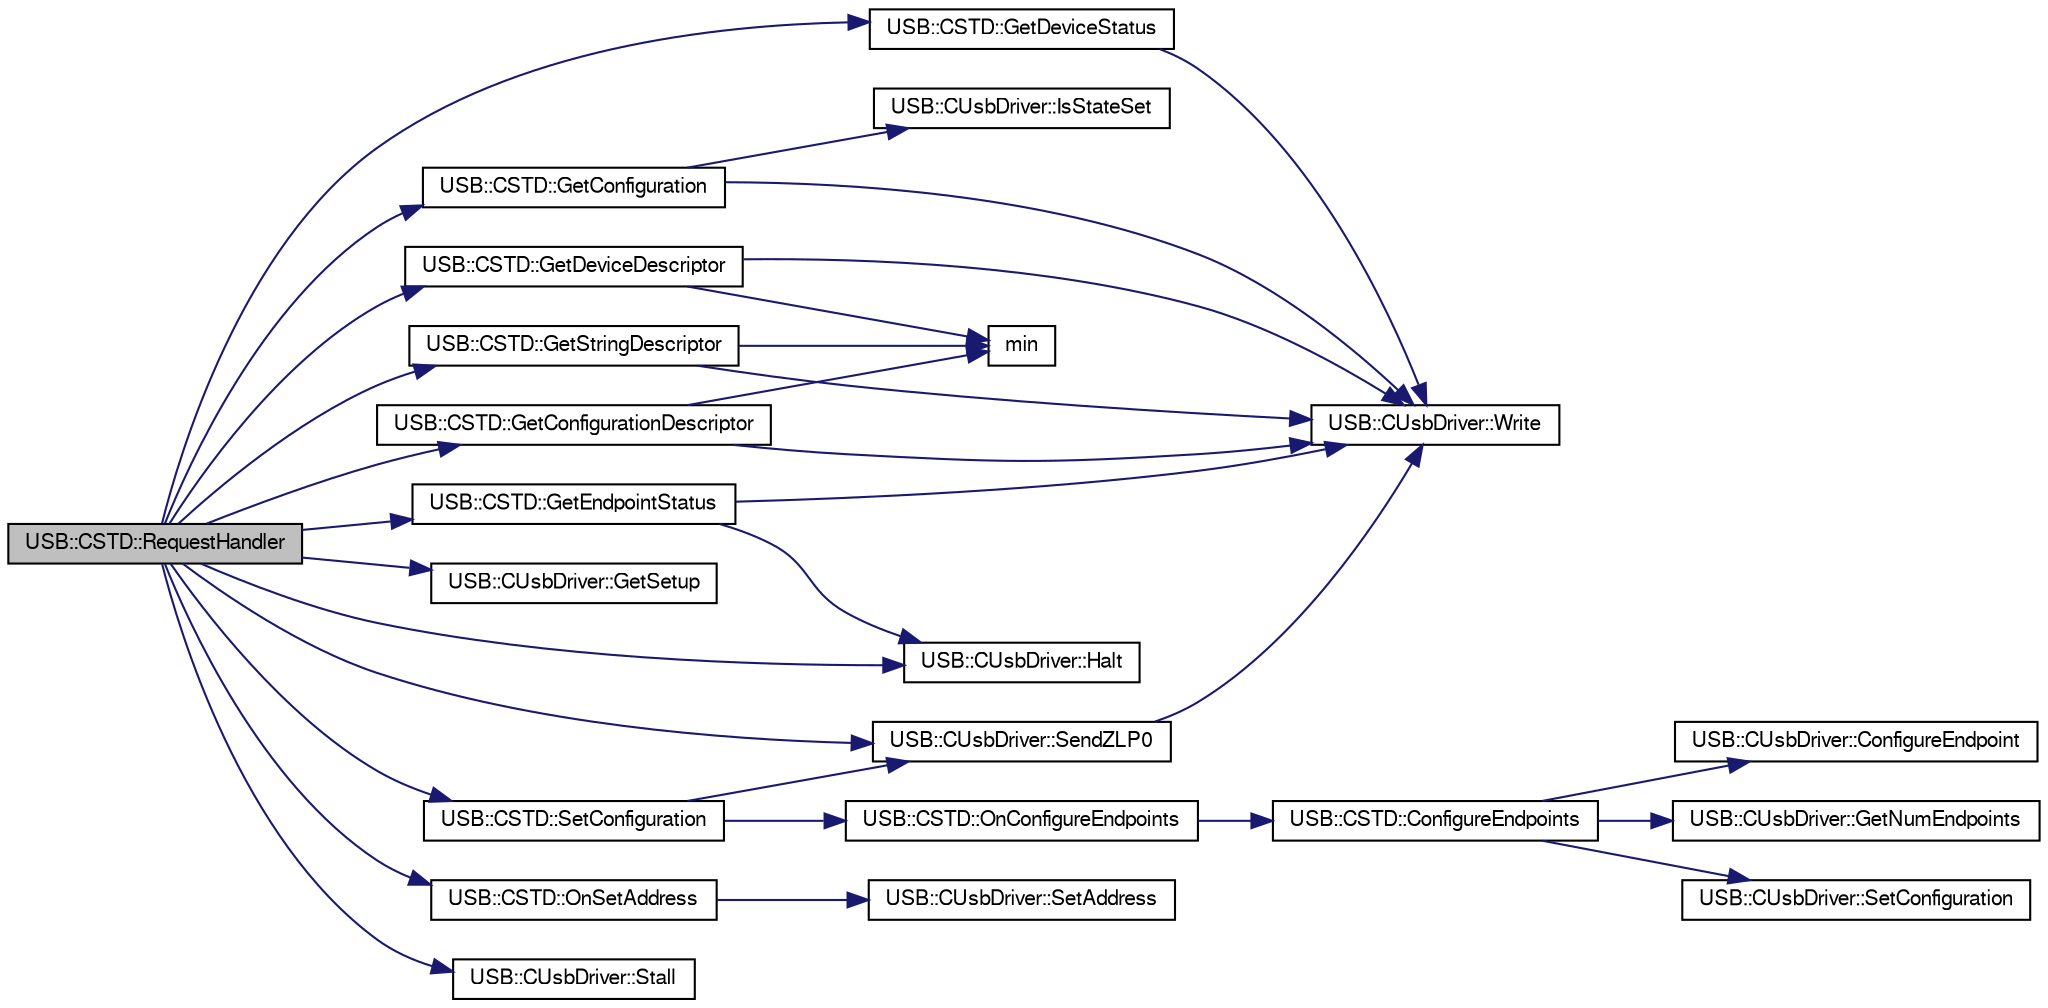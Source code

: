 digraph G
{
  bgcolor="transparent";
  edge [fontname="FreeSans",fontsize=10,labelfontname="FreeSans",labelfontsize=10];
  node [fontname="FreeSans",fontsize=10,shape=record];
  rankdir=LR;
  Node1 [label="USB::CSTD::RequestHandler",height=0.2,width=0.4,color="black", fillcolor="grey75", style="filled" fontcolor="black"];
  Node1 -> Node2 [color="midnightblue",fontsize=10,style="solid",fontname="FreeSans"];
  Node2 [label="USB::CSTD::GetConfiguration",height=0.2,width=0.4,color="black",URL="$class_u_s_b_1_1_c_s_t_d.html#438c2fb166291bba11741e1d158b6df3",tooltip="Sends the currently selected configuration to the host."];
  Node2 -> Node3 [color="midnightblue",fontsize=10,style="solid",fontname="FreeSans"];
  Node3 [label="USB::CUsbDriver::IsStateSet",height=0.2,width=0.4,color="black",URL="$class_u_s_b_1_1_c_usb_driver.html#ba060d49b6d1b7150245405dec92a2e2",tooltip="Poll the status of flags in dStatus register."];
  Node2 -> Node4 [color="midnightblue",fontsize=10,style="solid",fontname="FreeSans"];
  Node4 [label="USB::CUsbDriver::Write",height=0.2,width=0.4,color="black",URL="$class_u_s_b_1_1_c_usb_driver.html#4e5d4071c6c408307960ddd082ee7936",tooltip="Sends data through an USB endpoint."];
  Node1 -> Node5 [color="midnightblue",fontsize=10,style="solid",fontname="FreeSans"];
  Node5 [label="USB::CSTD::GetConfigurationDescriptor",height=0.2,width=0.4,color="black",URL="$class_u_s_b_1_1_c_s_t_d.html#c1a2be83c099f8a4773758d379346fca",tooltip="Sends the configuration descriptor to the host."];
  Node5 -> Node6 [color="midnightblue",fontsize=10,style="solid",fontname="FreeSans"];
  Node6 [label="min",height=0.2,width=0.4,color="black",URL="$common_8h.html#97a6b31fa879f6c56a1122dcf6b25dfe"];
  Node5 -> Node4 [color="midnightblue",fontsize=10,style="solid",fontname="FreeSans"];
  Node1 -> Node7 [color="midnightblue",fontsize=10,style="solid",fontname="FreeSans"];
  Node7 [label="USB::CSTD::GetDeviceDescriptor",height=0.2,width=0.4,color="black",URL="$class_u_s_b_1_1_c_s_t_d.html#64390a146f8b0a0f8b59071730ced8d1",tooltip="Sends the device descriptor to the host."];
  Node7 -> Node6 [color="midnightblue",fontsize=10,style="solid",fontname="FreeSans"];
  Node7 -> Node4 [color="midnightblue",fontsize=10,style="solid",fontname="FreeSans"];
  Node1 -> Node8 [color="midnightblue",fontsize=10,style="solid",fontname="FreeSans"];
  Node8 [label="USB::CSTD::GetDeviceStatus",height=0.2,width=0.4,color="black",URL="$class_u_s_b_1_1_c_s_t_d.html#85d8b67da9e0c9b66500b7fd453d7ddd",tooltip="Sends the current device status to the host."];
  Node8 -> Node4 [color="midnightblue",fontsize=10,style="solid",fontname="FreeSans"];
  Node1 -> Node9 [color="midnightblue",fontsize=10,style="solid",fontname="FreeSans"];
  Node9 [label="USB::CSTD::GetEndpointStatus",height=0.2,width=0.4,color="black",URL="$class_u_s_b_1_1_c_s_t_d.html#f7dbc7bff8bf0f567b2935c05384e920",tooltip="Sends the current status of specified endpoint to the host."];
  Node9 -> Node10 [color="midnightblue",fontsize=10,style="solid",fontname="FreeSans"];
  Node10 [label="USB::CUsbDriver::Halt",height=0.2,width=0.4,color="black",URL="$class_u_s_b_1_1_c_usb_driver.html#3109e130f7d149e66b9a75fb650736e2",tooltip="Clears, sets or retrieves the halt state of the specified endpoint."];
  Node9 -> Node4 [color="midnightblue",fontsize=10,style="solid",fontname="FreeSans"];
  Node1 -> Node11 [color="midnightblue",fontsize=10,style="solid",fontname="FreeSans"];
  Node11 [label="USB::CUsbDriver::GetSetup",height=0.2,width=0.4,color="black",URL="$class_u_s_b_1_1_c_usb_driver.html#e0c4391c9504d8acb41c103693f7da24",tooltip="Returns a pointer to the last received SETUP request."];
  Node1 -> Node12 [color="midnightblue",fontsize=10,style="solid",fontname="FreeSans"];
  Node12 [label="USB::CSTD::GetStringDescriptor",height=0.2,width=0.4,color="black",URL="$class_u_s_b_1_1_c_s_t_d.html#1f7d664b3ca71f74cab096f6913e4b56",tooltip="Sends the specified string descriptor to the host."];
  Node12 -> Node6 [color="midnightblue",fontsize=10,style="solid",fontname="FreeSans"];
  Node12 -> Node4 [color="midnightblue",fontsize=10,style="solid",fontname="FreeSans"];
  Node1 -> Node10 [color="midnightblue",fontsize=10,style="solid",fontname="FreeSans"];
  Node1 -> Node13 [color="midnightblue",fontsize=10,style="solid",fontname="FreeSans"];
  Node13 [label="USB::CSTD::OnSetAddress",height=0.2,width=0.4,color="black",URL="$class_u_s_b_1_1_c_s_t_d.html#38c657e553bedea1b2930c2e1fff20d7",tooltip="Callback for the SetAddress usb request."];
  Node13 -> Node14 [color="midnightblue",fontsize=10,style="solid",fontname="FreeSans"];
  Node14 [label="USB::CUsbDriver::SetAddress",height=0.2,width=0.4,color="black",URL="$class_u_s_b_1_1_c_usb_driver.html#4ac664ad2530ff764689a0f8eb7210d2",tooltip="Sets the device address using the last received SETUP packet."];
  Node1 -> Node15 [color="midnightblue",fontsize=10,style="solid",fontname="FreeSans"];
  Node15 [label="USB::CUsbDriver::SendZLP0",height=0.2,width=0.4,color="black",URL="$class_u_s_b_1_1_c_usb_driver.html#3ed84ed3241def4a815480197c8c377c",tooltip="Sends a Zero-Length Packet (ZLP) through the Control endpoint 0."];
  Node15 -> Node4 [color="midnightblue",fontsize=10,style="solid",fontname="FreeSans"];
  Node1 -> Node16 [color="midnightblue",fontsize=10,style="solid",fontname="FreeSans"];
  Node16 [label="USB::CSTD::SetConfiguration",height=0.2,width=0.4,color="black",URL="$class_u_s_b_1_1_c_s_t_d.html#863e89fa025dffd2edbab39887228f23",tooltip="Sends a zero-length packet and starts the configuration procedure."];
  Node16 -> Node17 [color="midnightblue",fontsize=10,style="solid",fontname="FreeSans"];
  Node17 [label="USB::CSTD::OnConfigureEndpoints",height=0.2,width=0.4,color="black",URL="$class_u_s_b_1_1_c_s_t_d.html#36f864e42c1441843f5ecdc2b05e2ba3",tooltip="Callback for the SetConfiguration usb request. Configures the device and the endpoints..."];
  Node17 -> Node18 [color="midnightblue",fontsize=10,style="solid",fontname="FreeSans"];
  Node18 [label="USB::CSTD::ConfigureEndpoints",height=0.2,width=0.4,color="black",URL="$class_u_s_b_1_1_c_s_t_d.html#fc8aa4797c016380f3b59fa5976b80e1",tooltip="Configures the device and the endpoints."];
  Node18 -> Node19 [color="midnightblue",fontsize=10,style="solid",fontname="FreeSans"];
  Node19 [label="USB::CUsbDriver::ConfigureEndpoint",height=0.2,width=0.4,color="black",URL="$class_u_s_b_1_1_c_usb_driver.html#e1226551977f53cc3a9e8411c7264e13",tooltip="Configures the specified endpoint using the provided endpoint descriptor."];
  Node18 -> Node20 [color="midnightblue",fontsize=10,style="solid",fontname="FreeSans"];
  Node20 [label="USB::CUsbDriver::GetNumEndpoints",height=0.2,width=0.4,color="black",URL="$class_u_s_b_1_1_c_usb_driver.html#fbc77b8cc21dede29c8902d5227c37e4",tooltip="Returns a number of configured endpoints."];
  Node18 -> Node21 [color="midnightblue",fontsize=10,style="solid",fontname="FreeSans"];
  Node21 [label="USB::CUsbDriver::SetConfiguration",height=0.2,width=0.4,color="black",URL="$class_u_s_b_1_1_c_usb_driver.html#5ae347a153c69dc160eba2e1e8d4a0a8",tooltip="Sets the device configuration using the last received SETUP packet."];
  Node16 -> Node15 [color="midnightblue",fontsize=10,style="solid",fontname="FreeSans"];
  Node1 -> Node22 [color="midnightblue",fontsize=10,style="solid",fontname="FreeSans"];
  Node22 [label="USB::CUsbDriver::Stall",height=0.2,width=0.4,color="black",URL="$class_u_s_b_1_1_c_usb_driver.html#7d6336a5dae2af83cacbc06b23e012c9",tooltip="Sends a STALL handshake for the next received packet."];
}
